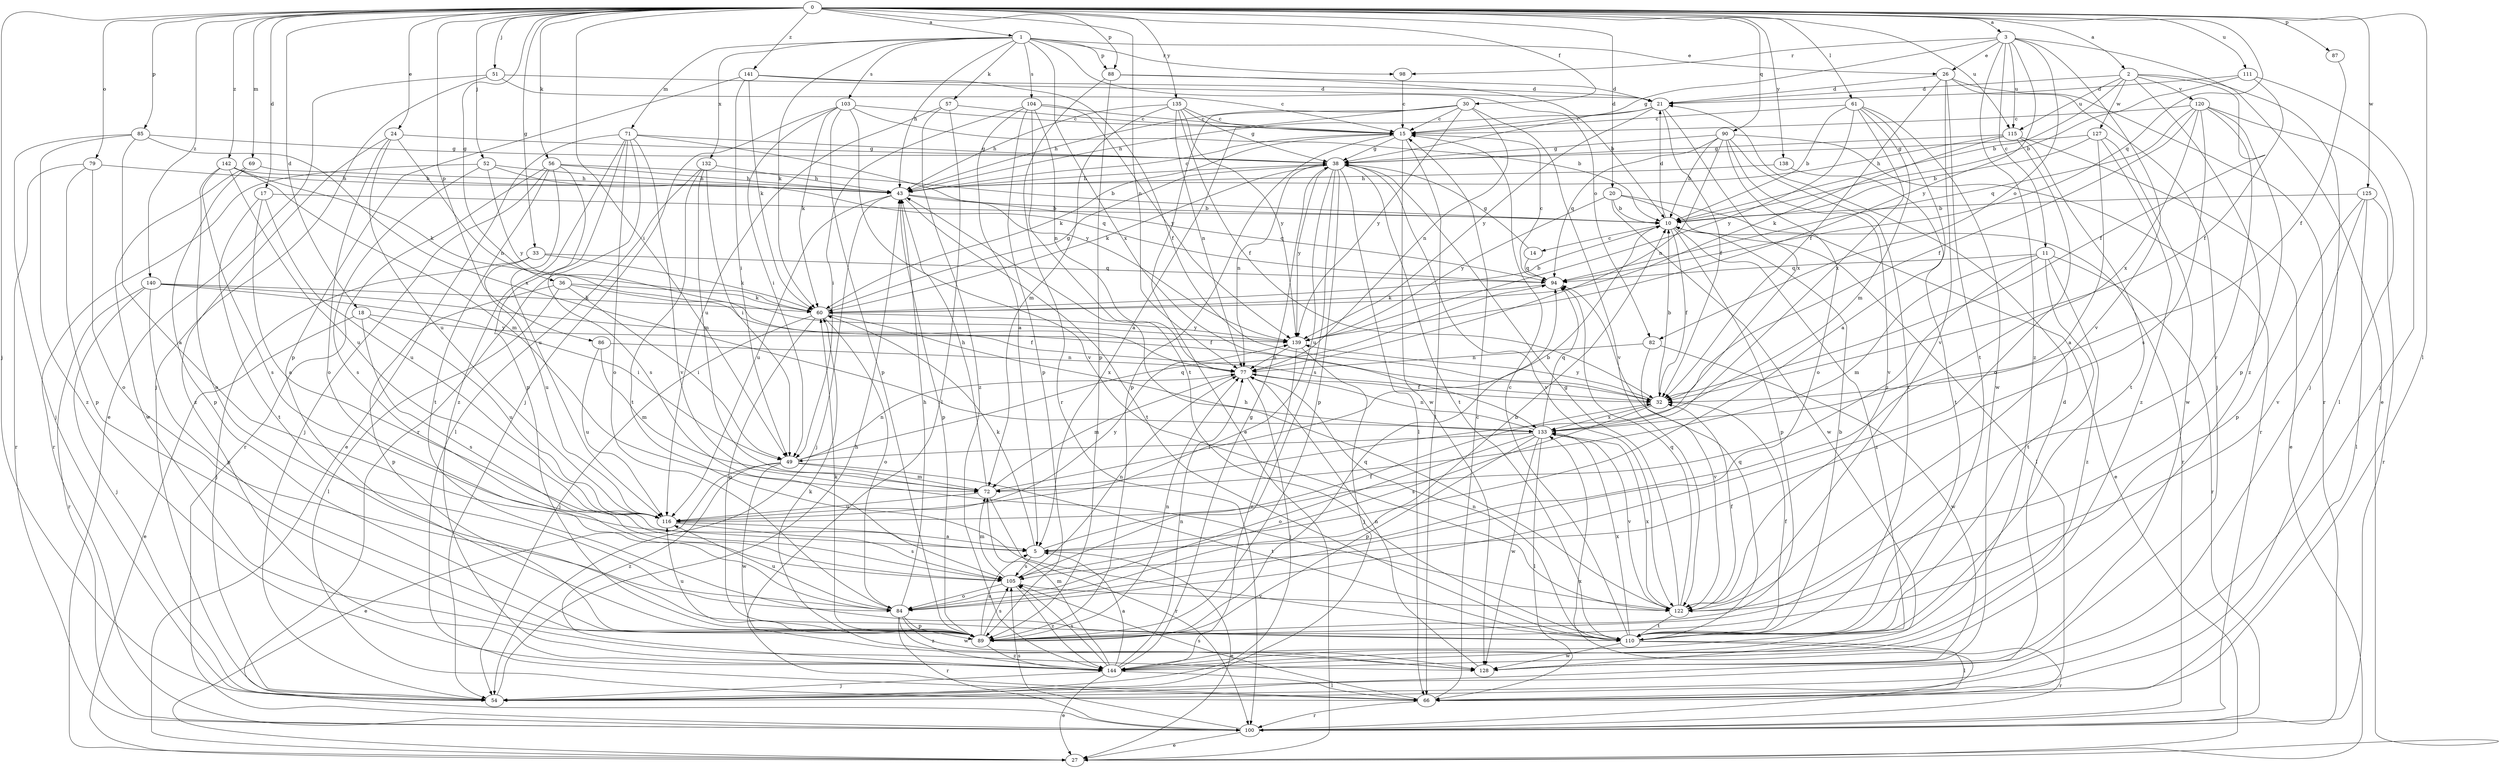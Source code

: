 strict digraph  {
0;
1;
2;
3;
5;
10;
11;
14;
15;
17;
18;
20;
21;
24;
26;
27;
30;
32;
33;
36;
38;
43;
49;
51;
52;
54;
56;
57;
60;
61;
66;
69;
71;
72;
77;
79;
82;
84;
85;
86;
87;
88;
89;
90;
94;
98;
100;
103;
104;
105;
110;
111;
115;
116;
120;
122;
125;
127;
128;
132;
133;
135;
138;
139;
140;
141;
142;
144;
0 -> 1  [label=a];
0 -> 2  [label=a];
0 -> 3  [label=a];
0 -> 17  [label=d];
0 -> 18  [label=d];
0 -> 20  [label=d];
0 -> 24  [label=e];
0 -> 30  [label=f];
0 -> 33  [label=g];
0 -> 36  [label=g];
0 -> 49  [label=i];
0 -> 51  [label=j];
0 -> 52  [label=j];
0 -> 54  [label=j];
0 -> 56  [label=k];
0 -> 61  [label=l];
0 -> 66  [label=l];
0 -> 69  [label=m];
0 -> 77  [label=n];
0 -> 79  [label=o];
0 -> 85  [label=p];
0 -> 86  [label=p];
0 -> 87  [label=p];
0 -> 88  [label=p];
0 -> 90  [label=q];
0 -> 94  [label=q];
0 -> 111  [label=u];
0 -> 115  [label=u];
0 -> 125  [label=w];
0 -> 135  [label=y];
0 -> 138  [label=y];
0 -> 140  [label=z];
0 -> 141  [label=z];
0 -> 142  [label=z];
1 -> 26  [label=e];
1 -> 43  [label=h];
1 -> 57  [label=k];
1 -> 60  [label=k];
1 -> 71  [label=m];
1 -> 82  [label=o];
1 -> 88  [label=p];
1 -> 98  [label=r];
1 -> 103  [label=s];
1 -> 104  [label=s];
1 -> 132  [label=x];
1 -> 133  [label=x];
2 -> 10  [label=b];
2 -> 21  [label=d];
2 -> 32  [label=f];
2 -> 54  [label=j];
2 -> 115  [label=u];
2 -> 120  [label=v];
2 -> 127  [label=w];
2 -> 144  [label=z];
3 -> 11  [label=c];
3 -> 26  [label=e];
3 -> 27  [label=e];
3 -> 38  [label=g];
3 -> 82  [label=o];
3 -> 98  [label=r];
3 -> 115  [label=u];
3 -> 122  [label=v];
3 -> 139  [label=y];
3 -> 144  [label=z];
5 -> 27  [label=e];
5 -> 32  [label=f];
5 -> 60  [label=k];
5 -> 105  [label=s];
10 -> 14  [label=c];
10 -> 21  [label=d];
10 -> 32  [label=f];
10 -> 66  [label=l];
10 -> 89  [label=p];
10 -> 144  [label=z];
11 -> 72  [label=m];
11 -> 94  [label=q];
11 -> 100  [label=r];
11 -> 110  [label=t];
11 -> 116  [label=u];
11 -> 144  [label=z];
14 -> 38  [label=g];
14 -> 94  [label=q];
15 -> 38  [label=g];
15 -> 60  [label=k];
15 -> 66  [label=l];
15 -> 89  [label=p];
15 -> 128  [label=w];
17 -> 5  [label=a];
17 -> 10  [label=b];
17 -> 110  [label=t];
17 -> 116  [label=u];
18 -> 27  [label=e];
18 -> 105  [label=s];
18 -> 116  [label=u];
18 -> 139  [label=y];
20 -> 10  [label=b];
20 -> 27  [label=e];
20 -> 100  [label=r];
20 -> 128  [label=w];
20 -> 139  [label=y];
21 -> 15  [label=c];
21 -> 32  [label=f];
21 -> 43  [label=h];
21 -> 133  [label=x];
21 -> 139  [label=y];
24 -> 38  [label=g];
24 -> 77  [label=n];
24 -> 84  [label=o];
24 -> 116  [label=u];
24 -> 144  [label=z];
26 -> 21  [label=d];
26 -> 32  [label=f];
26 -> 54  [label=j];
26 -> 100  [label=r];
26 -> 110  [label=t];
26 -> 122  [label=v];
30 -> 5  [label=a];
30 -> 15  [label=c];
30 -> 27  [label=e];
30 -> 43  [label=h];
30 -> 77  [label=n];
30 -> 122  [label=v];
30 -> 139  [label=y];
32 -> 10  [label=b];
32 -> 105  [label=s];
32 -> 133  [label=x];
32 -> 139  [label=y];
33 -> 54  [label=j];
33 -> 60  [label=k];
33 -> 94  [label=q];
33 -> 116  [label=u];
36 -> 32  [label=f];
36 -> 49  [label=i];
36 -> 60  [label=k];
36 -> 66  [label=l];
36 -> 89  [label=p];
38 -> 43  [label=h];
38 -> 60  [label=k];
38 -> 66  [label=l];
38 -> 77  [label=n];
38 -> 89  [label=p];
38 -> 105  [label=s];
38 -> 110  [label=t];
38 -> 116  [label=u];
38 -> 122  [label=v];
38 -> 139  [label=y];
43 -> 10  [label=b];
43 -> 15  [label=c];
43 -> 54  [label=j];
43 -> 89  [label=p];
43 -> 94  [label=q];
43 -> 110  [label=t];
43 -> 116  [label=u];
49 -> 27  [label=e];
49 -> 72  [label=m];
49 -> 77  [label=n];
49 -> 94  [label=q];
49 -> 110  [label=t];
49 -> 128  [label=w];
49 -> 144  [label=z];
51 -> 15  [label=c];
51 -> 21  [label=d];
51 -> 27  [label=e];
51 -> 54  [label=j];
52 -> 43  [label=h];
52 -> 94  [label=q];
52 -> 100  [label=r];
52 -> 105  [label=s];
52 -> 139  [label=y];
54 -> 21  [label=d];
54 -> 43  [label=h];
56 -> 10  [label=b];
56 -> 43  [label=h];
56 -> 54  [label=j];
56 -> 100  [label=r];
56 -> 105  [label=s];
56 -> 110  [label=t];
56 -> 116  [label=u];
57 -> 15  [label=c];
57 -> 66  [label=l];
57 -> 116  [label=u];
57 -> 144  [label=z];
60 -> 10  [label=b];
60 -> 38  [label=g];
60 -> 54  [label=j];
60 -> 84  [label=o];
60 -> 89  [label=p];
60 -> 133  [label=x];
60 -> 139  [label=y];
61 -> 5  [label=a];
61 -> 10  [label=b];
61 -> 15  [label=c];
61 -> 72  [label=m];
61 -> 128  [label=w];
61 -> 133  [label=x];
61 -> 139  [label=y];
66 -> 15  [label=c];
66 -> 100  [label=r];
66 -> 105  [label=s];
69 -> 43  [label=h];
69 -> 89  [label=p];
69 -> 128  [label=w];
71 -> 27  [label=e];
71 -> 38  [label=g];
71 -> 84  [label=o];
71 -> 89  [label=p];
71 -> 100  [label=r];
71 -> 122  [label=v];
71 -> 139  [label=y];
71 -> 144  [label=z];
72 -> 10  [label=b];
72 -> 43  [label=h];
72 -> 100  [label=r];
72 -> 116  [label=u];
77 -> 32  [label=f];
77 -> 54  [label=j];
77 -> 72  [label=m];
79 -> 43  [label=h];
79 -> 84  [label=o];
79 -> 89  [label=p];
79 -> 100  [label=r];
82 -> 77  [label=n];
82 -> 122  [label=v];
82 -> 128  [label=w];
84 -> 10  [label=b];
84 -> 43  [label=h];
84 -> 89  [label=p];
84 -> 100  [label=r];
84 -> 116  [label=u];
84 -> 128  [label=w];
84 -> 144  [label=z];
85 -> 5  [label=a];
85 -> 38  [label=g];
85 -> 54  [label=j];
85 -> 133  [label=x];
85 -> 144  [label=z];
86 -> 72  [label=m];
86 -> 77  [label=n];
86 -> 116  [label=u];
87 -> 32  [label=f];
88 -> 10  [label=b];
88 -> 21  [label=d];
88 -> 89  [label=p];
88 -> 100  [label=r];
89 -> 5  [label=a];
89 -> 60  [label=k];
89 -> 77  [label=n];
89 -> 94  [label=q];
89 -> 105  [label=s];
89 -> 116  [label=u];
89 -> 144  [label=z];
90 -> 10  [label=b];
90 -> 38  [label=g];
90 -> 77  [label=n];
90 -> 84  [label=o];
90 -> 94  [label=q];
90 -> 100  [label=r];
90 -> 110  [label=t];
90 -> 122  [label=v];
94 -> 15  [label=c];
94 -> 60  [label=k];
98 -> 15  [label=c];
100 -> 27  [label=e];
100 -> 105  [label=s];
100 -> 133  [label=x];
103 -> 10  [label=b];
103 -> 15  [label=c];
103 -> 49  [label=i];
103 -> 54  [label=j];
103 -> 60  [label=k];
103 -> 89  [label=p];
103 -> 122  [label=v];
104 -> 5  [label=a];
104 -> 15  [label=c];
104 -> 49  [label=i];
104 -> 77  [label=n];
104 -> 89  [label=p];
104 -> 110  [label=t];
104 -> 139  [label=y];
105 -> 72  [label=m];
105 -> 77  [label=n];
105 -> 84  [label=o];
105 -> 122  [label=v];
105 -> 144  [label=z];
110 -> 10  [label=b];
110 -> 15  [label=c];
110 -> 32  [label=f];
110 -> 66  [label=l];
110 -> 77  [label=n];
110 -> 94  [label=q];
110 -> 100  [label=r];
110 -> 128  [label=w];
110 -> 133  [label=x];
111 -> 10  [label=b];
111 -> 21  [label=d];
111 -> 32  [label=f];
111 -> 54  [label=j];
115 -> 27  [label=e];
115 -> 38  [label=g];
115 -> 43  [label=h];
115 -> 60  [label=k];
115 -> 84  [label=o];
115 -> 110  [label=t];
116 -> 5  [label=a];
116 -> 105  [label=s];
116 -> 139  [label=y];
120 -> 15  [label=c];
120 -> 32  [label=f];
120 -> 66  [label=l];
120 -> 89  [label=p];
120 -> 94  [label=q];
120 -> 105  [label=s];
120 -> 122  [label=v];
120 -> 133  [label=x];
122 -> 32  [label=f];
122 -> 38  [label=g];
122 -> 43  [label=h];
122 -> 94  [label=q];
122 -> 110  [label=t];
122 -> 133  [label=x];
125 -> 10  [label=b];
125 -> 66  [label=l];
125 -> 89  [label=p];
125 -> 100  [label=r];
125 -> 122  [label=v];
127 -> 5  [label=a];
127 -> 10  [label=b];
127 -> 38  [label=g];
127 -> 128  [label=w];
127 -> 144  [label=z];
128 -> 60  [label=k];
128 -> 77  [label=n];
132 -> 43  [label=h];
132 -> 49  [label=i];
132 -> 66  [label=l];
132 -> 72  [label=m];
132 -> 110  [label=t];
133 -> 49  [label=i];
133 -> 66  [label=l];
133 -> 77  [label=n];
133 -> 84  [label=o];
133 -> 89  [label=p];
133 -> 94  [label=q];
133 -> 122  [label=v];
133 -> 128  [label=w];
135 -> 15  [label=c];
135 -> 32  [label=f];
135 -> 38  [label=g];
135 -> 43  [label=h];
135 -> 72  [label=m];
135 -> 77  [label=n];
135 -> 139  [label=y];
138 -> 43  [label=h];
138 -> 110  [label=t];
139 -> 54  [label=j];
139 -> 77  [label=n];
139 -> 144  [label=z];
140 -> 32  [label=f];
140 -> 49  [label=i];
140 -> 54  [label=j];
140 -> 60  [label=k];
140 -> 89  [label=p];
140 -> 100  [label=r];
141 -> 21  [label=d];
141 -> 32  [label=f];
141 -> 49  [label=i];
141 -> 60  [label=k];
141 -> 89  [label=p];
142 -> 43  [label=h];
142 -> 60  [label=k];
142 -> 72  [label=m];
142 -> 84  [label=o];
142 -> 105  [label=s];
142 -> 116  [label=u];
144 -> 5  [label=a];
144 -> 27  [label=e];
144 -> 38  [label=g];
144 -> 54  [label=j];
144 -> 66  [label=l];
144 -> 72  [label=m];
144 -> 77  [label=n];
144 -> 105  [label=s];
}
